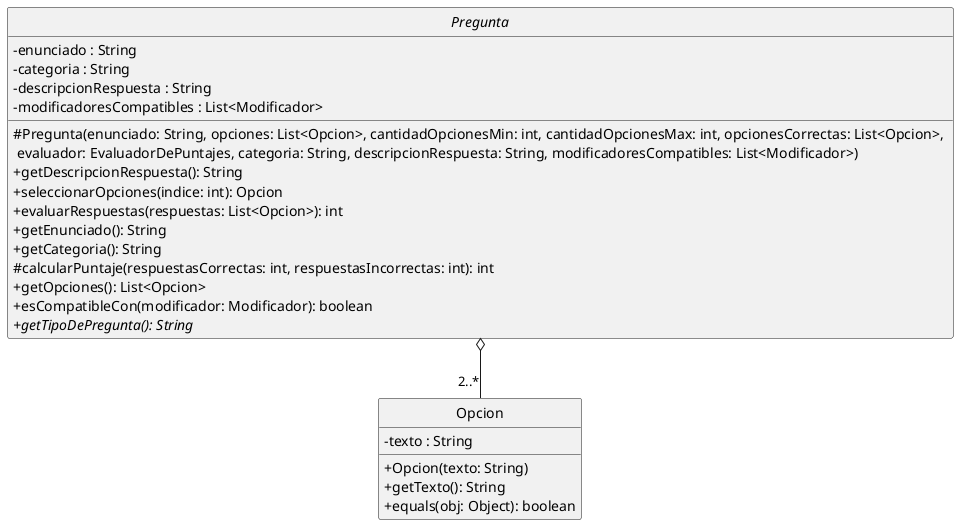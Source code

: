 @startuml

hide circle
skinparam classAttributeIconSize 0
skinparam monochrome true

abstract Pregunta {
    - enunciado : String
    - categoria : String
    - descripcionRespuesta : String
    - modificadoresCompatibles : List<Modificador>
    # Pregunta(enunciado: String, opciones: List<Opcion>, cantidadOpcionesMin: int, cantidadOpcionesMax: int, opcionesCorrectas: List<Opcion>, \n evaluador: EvaluadorDePuntajes, categoria: String, descripcionRespuesta: String, modificadoresCompatibles: List<Modificador>)
    + getDescripcionRespuesta(): String
    + seleccionarOpciones(indice: int): Opcion
    + evaluarRespuestas(respuestas: List<Opcion>): int
    + getEnunciado(): String
    + getCategoria(): String
    # calcularPuntaje(respuestasCorrectas: int, respuestasIncorrectas: int): int
    + getOpciones(): List<Opcion>
    + esCompatibleCon(modificador: Modificador): boolean
    + {abstract} getTipoDePregunta(): String
}

class Opcion {
    - texto : String
    + Opcion(texto: String)
    + getTexto(): String
    + equals(obj: Object): boolean
}

Pregunta o-- "2..*" Opcion

@enduml
